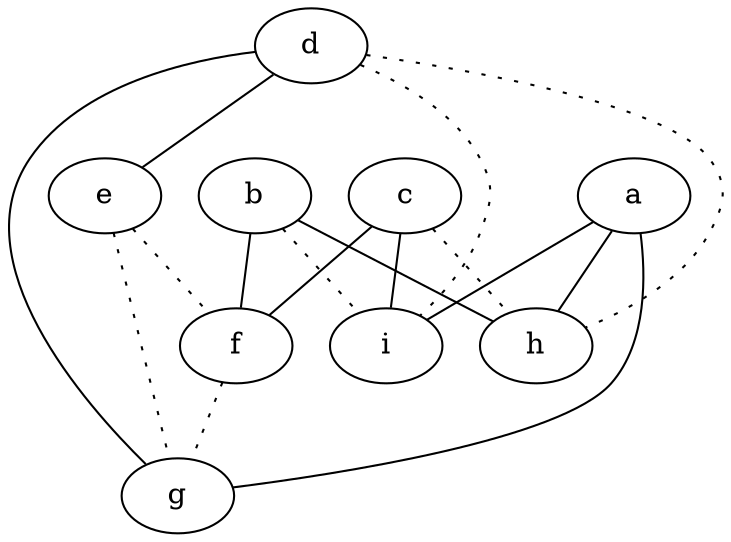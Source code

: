 graph {
a -- g;
a -- h;
a -- i;
b -- f;
b -- h;
b -- i [style=dotted];
c -- f;
c -- h [style=dotted];
c -- i;
d -- e;
d -- g;
d -- h [style=dotted];
d -- i [style=dotted];
e -- f [style=dotted];
e -- g [style=dotted];
f -- g [style=dotted];
}
